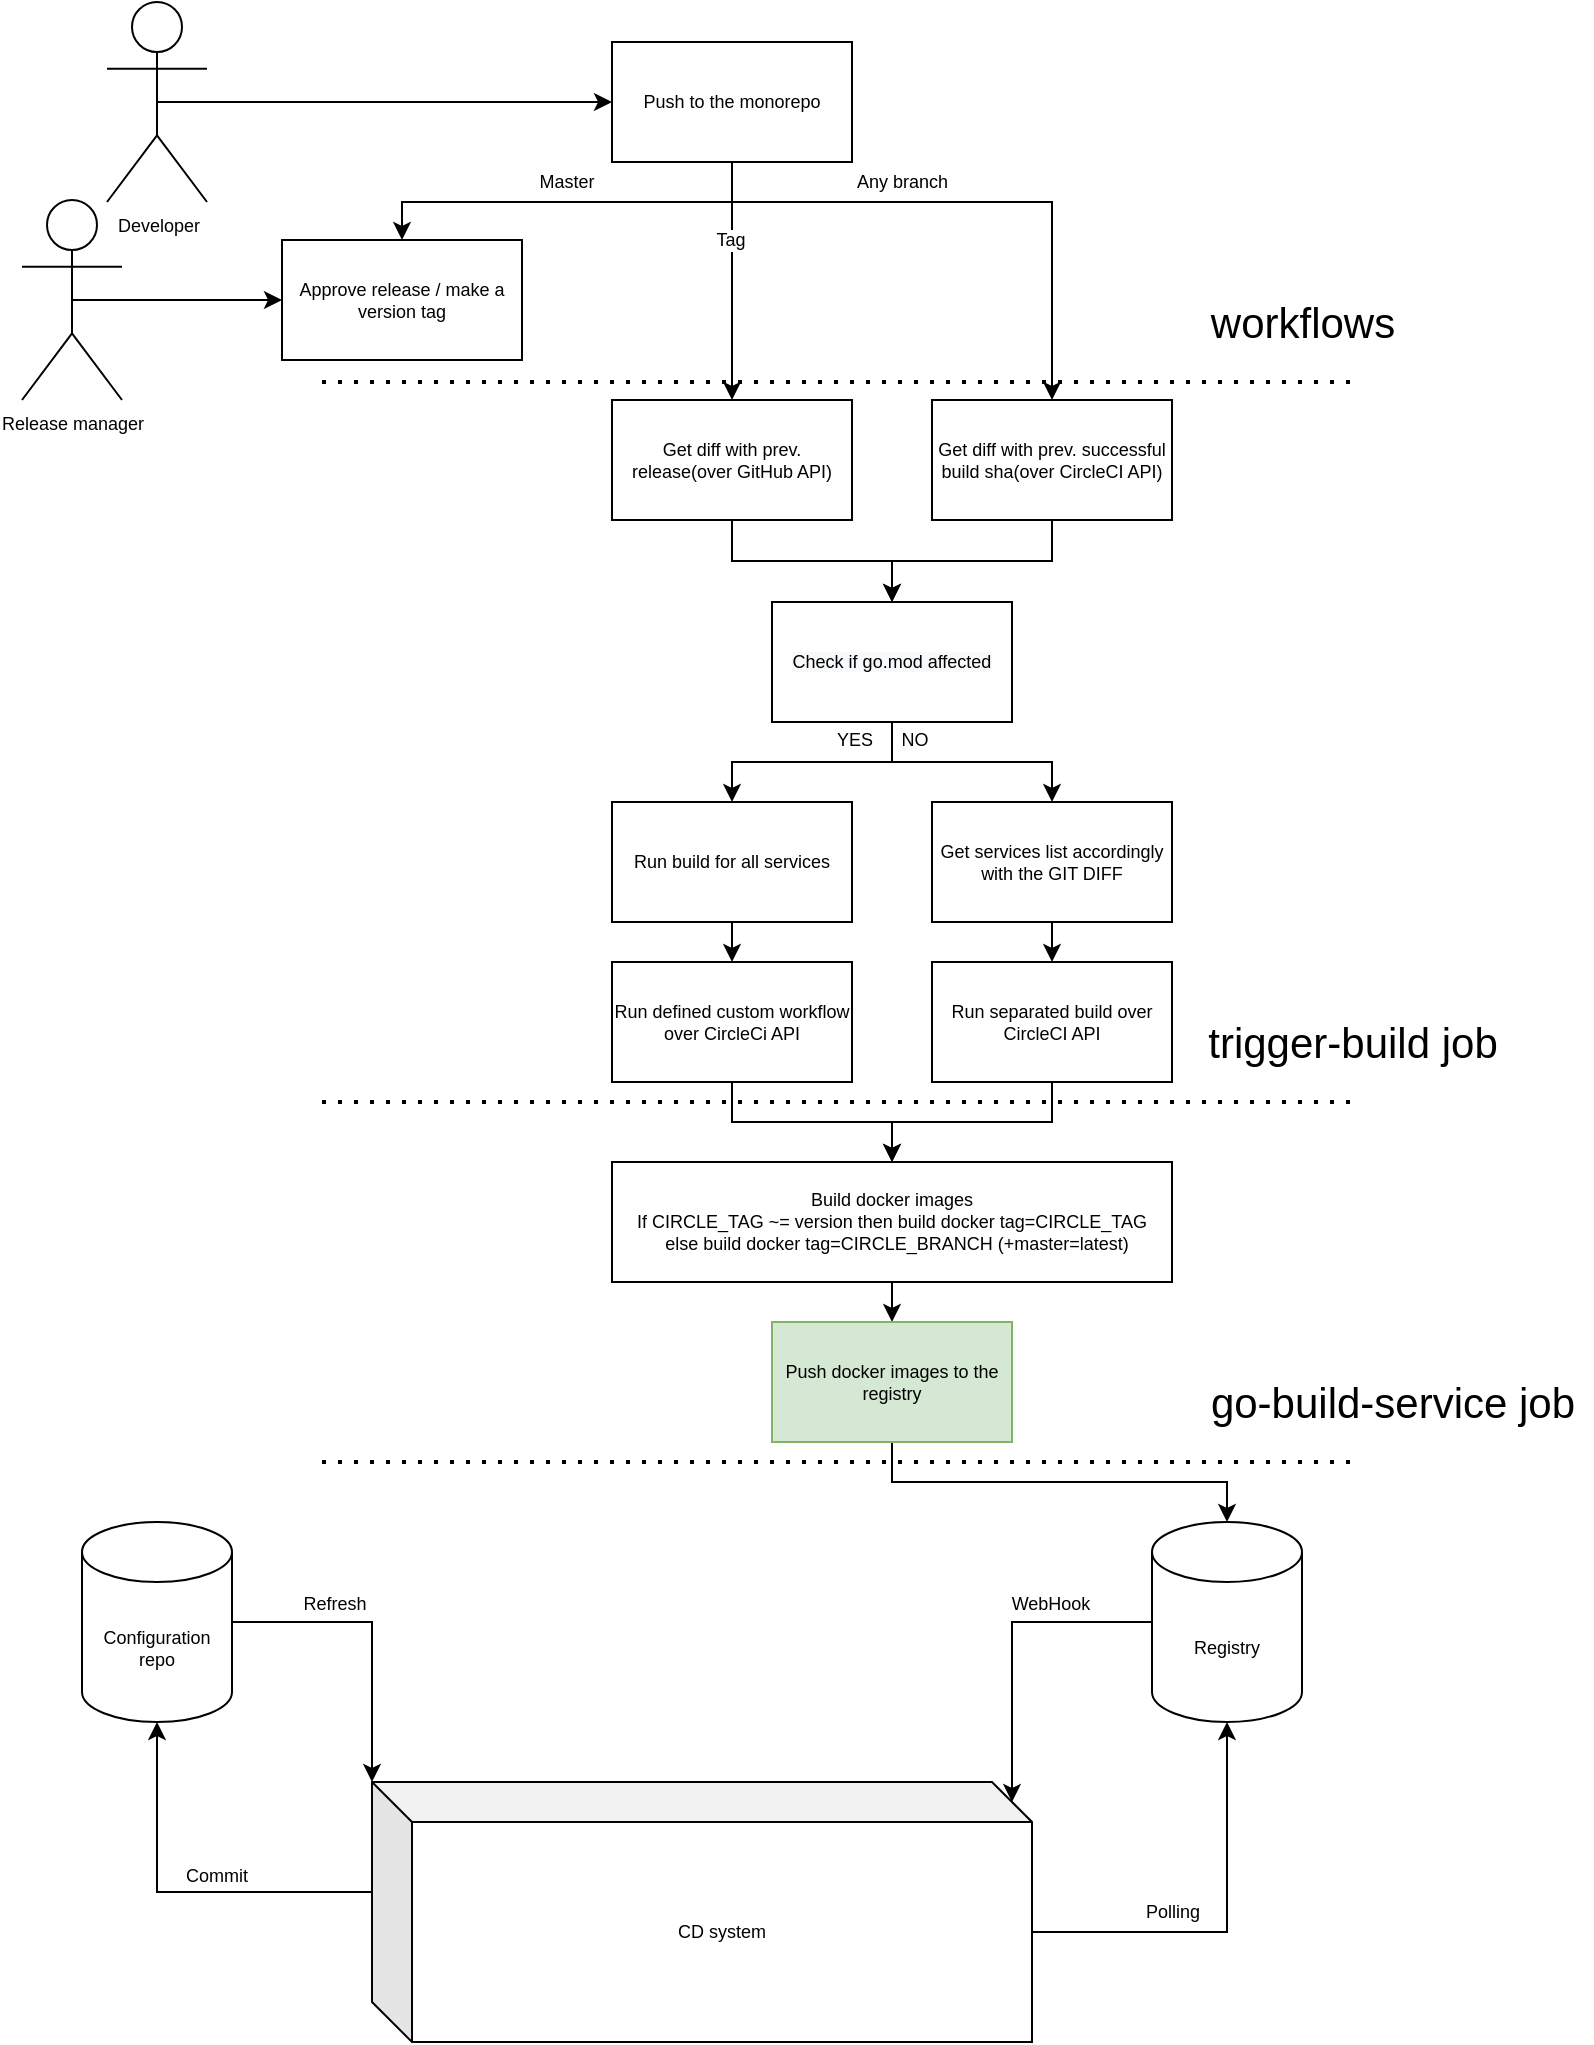 <mxfile version="14.9.2" type="github">
  <diagram id="GT1y-rc0Hk91Yud6sWGL" name="Page-1">
    <mxGraphModel dx="1033" dy="626" grid="1" gridSize="10" guides="1" tooltips="1" connect="1" arrows="1" fold="1" page="1" pageScale="1" pageWidth="827" pageHeight="1169" math="0" shadow="0">
      <root>
        <mxCell id="0" />
        <mxCell id="1" parent="0" />
        <mxCell id="LfqFqU7JRUhcmkoWJi2--16" style="edgeStyle=orthogonalEdgeStyle;rounded=0;orthogonalLoop=1;jettySize=auto;html=1;exitX=0.5;exitY=1;exitDx=0;exitDy=0;entryX=0.5;entryY=0;entryDx=0;entryDy=0;fontSize=9;" edge="1" parent="1" source="xVTkL853BXkWZyznKZ-w-4" target="5vuApOfT_cjBhhZYTmAU-14">
          <mxGeometry relative="1" as="geometry" />
        </mxCell>
        <mxCell id="LfqFqU7JRUhcmkoWJi2--17" style="edgeStyle=orthogonalEdgeStyle;rounded=0;orthogonalLoop=1;jettySize=auto;html=1;exitX=0.5;exitY=1;exitDx=0;exitDy=0;entryX=0.5;entryY=0;entryDx=0;entryDy=0;fontSize=9;" edge="1" parent="1" source="xVTkL853BXkWZyznKZ-w-4" target="5vuApOfT_cjBhhZYTmAU-8">
          <mxGeometry relative="1" as="geometry" />
        </mxCell>
        <mxCell id="xVTkL853BXkWZyznKZ-w-4" value="&lt;span style=&quot;color: rgb(0 , 0 , 0) ; font-family: &amp;#34;helvetica&amp;#34; ; font-size: 9px ; font-style: normal ; font-weight: 400 ; letter-spacing: normal ; text-align: center ; text-indent: 0px ; text-transform: none ; word-spacing: 0px ; background-color: rgb(248 , 249 , 250) ; display: inline ; float: none&quot;&gt;Check if go.mod affected&lt;/span&gt;" style="rounded=0;whiteSpace=wrap;html=1;fontSize=9;" parent="1" vertex="1">
          <mxGeometry x="395" y="320" width="120" height="60" as="geometry" />
        </mxCell>
        <mxCell id="LfqFqU7JRUhcmkoWJi2--33" style="edgeStyle=orthogonalEdgeStyle;rounded=0;orthogonalLoop=1;jettySize=auto;html=1;exitX=0.5;exitY=1;exitDx=0;exitDy=0;entryX=0.5;entryY=0;entryDx=0;entryDy=0;fontSize=9;" edge="1" parent="1" source="5vuApOfT_cjBhhZYTmAU-4" target="5vuApOfT_cjBhhZYTmAU-20">
          <mxGeometry relative="1" as="geometry" />
        </mxCell>
        <mxCell id="5vuApOfT_cjBhhZYTmAU-4" value="Run defined custom workflow over CircleCi API" style="rounded=0;whiteSpace=wrap;html=1;fontSize=9;" parent="1" vertex="1">
          <mxGeometry x="315" y="500" width="120" height="60" as="geometry" />
        </mxCell>
        <mxCell id="LfqFqU7JRUhcmkoWJi2--34" style="edgeStyle=orthogonalEdgeStyle;rounded=0;orthogonalLoop=1;jettySize=auto;html=1;exitX=0.5;exitY=1;exitDx=0;exitDy=0;entryX=0.5;entryY=0;entryDx=0;entryDy=0;fontSize=9;" edge="1" parent="1" source="5vuApOfT_cjBhhZYTmAU-6" target="5vuApOfT_cjBhhZYTmAU-20">
          <mxGeometry relative="1" as="geometry" />
        </mxCell>
        <mxCell id="5vuApOfT_cjBhhZYTmAU-6" value="Run separated build over CircleCI API" style="rounded=0;whiteSpace=wrap;html=1;fontSize=9;" parent="1" vertex="1">
          <mxGeometry x="475" y="500" width="120" height="60" as="geometry" />
        </mxCell>
        <mxCell id="LfqFqU7JRUhcmkoWJi2--19" style="edgeStyle=orthogonalEdgeStyle;rounded=0;orthogonalLoop=1;jettySize=auto;html=1;exitX=0.5;exitY=1;exitDx=0;exitDy=0;entryX=0.5;entryY=0;entryDx=0;entryDy=0;fontSize=9;" edge="1" parent="1" source="5vuApOfT_cjBhhZYTmAU-8" target="5vuApOfT_cjBhhZYTmAU-6">
          <mxGeometry relative="1" as="geometry" />
        </mxCell>
        <mxCell id="5vuApOfT_cjBhhZYTmAU-8" value="Get services list accordingly with the GIT DIFF" style="rounded=0;whiteSpace=wrap;html=1;fontSize=9;" parent="1" vertex="1">
          <mxGeometry x="475" y="420" width="120" height="60" as="geometry" />
        </mxCell>
        <mxCell id="5vuApOfT_cjBhhZYTmAU-12" value="NO" style="edgeLabel;html=1;align=center;verticalAlign=middle;resizable=0;points=[];fontSize=9;" parent="1" vertex="1" connectable="0">
          <mxGeometry x="475" y="390" as="geometry">
            <mxPoint x="-9" y="-1" as="offset" />
          </mxGeometry>
        </mxCell>
        <mxCell id="LfqFqU7JRUhcmkoWJi2--18" style="edgeStyle=orthogonalEdgeStyle;rounded=0;orthogonalLoop=1;jettySize=auto;html=1;exitX=0.5;exitY=1;exitDx=0;exitDy=0;entryX=0.5;entryY=0;entryDx=0;entryDy=0;fontSize=9;" edge="1" parent="1" source="5vuApOfT_cjBhhZYTmAU-14" target="5vuApOfT_cjBhhZYTmAU-4">
          <mxGeometry relative="1" as="geometry" />
        </mxCell>
        <mxCell id="5vuApOfT_cjBhhZYTmAU-14" value="Run build for all services" style="rounded=0;whiteSpace=wrap;html=1;fontSize=9;" parent="1" vertex="1">
          <mxGeometry x="315" y="420" width="120" height="60" as="geometry" />
        </mxCell>
        <mxCell id="5vuApOfT_cjBhhZYTmAU-18" value="YES" style="edgeLabel;html=1;align=center;verticalAlign=middle;resizable=0;points=[];fontSize=9;" parent="1" vertex="1" connectable="0">
          <mxGeometry x="445" y="390" as="geometry">
            <mxPoint x="-9" y="-1" as="offset" />
          </mxGeometry>
        </mxCell>
        <mxCell id="5vuApOfT_cjBhhZYTmAU-45" style="edgeStyle=orthogonalEdgeStyle;rounded=0;orthogonalLoop=1;jettySize=auto;html=1;exitX=0.5;exitY=1;exitDx=0;exitDy=0;entryX=0.5;entryY=0;entryDx=0;entryDy=0;fontSize=9;" parent="1" source="5vuApOfT_cjBhhZYTmAU-20" target="5vuApOfT_cjBhhZYTmAU-31" edge="1">
          <mxGeometry relative="1" as="geometry" />
        </mxCell>
        <mxCell id="5vuApOfT_cjBhhZYTmAU-20" value="Build docker images&lt;br&gt;If CIRCLE_TAG ~= version then build docker tag=CIRCLE_TAG&lt;br&gt;&amp;nbsp; else build docker tag=CIRCLE_BRANCH (+master=latest)" style="rounded=0;whiteSpace=wrap;html=1;fontSize=9;" parent="1" vertex="1">
          <mxGeometry x="315" y="600" width="280" height="60" as="geometry" />
        </mxCell>
        <mxCell id="LfqFqU7JRUhcmkoWJi2--24" style="edgeStyle=orthogonalEdgeStyle;rounded=0;orthogonalLoop=1;jettySize=auto;html=1;exitX=0.5;exitY=1;exitDx=0;exitDy=0;entryX=0.5;entryY=0;entryDx=0;entryDy=0;entryPerimeter=0;fontSize=9;" edge="1" parent="1" source="5vuApOfT_cjBhhZYTmAU-31" target="5vuApOfT_cjBhhZYTmAU-44">
          <mxGeometry relative="1" as="geometry" />
        </mxCell>
        <mxCell id="5vuApOfT_cjBhhZYTmAU-31" value="Push docker images to the registry" style="rounded=0;whiteSpace=wrap;html=1;fontSize=9;fillColor=#d5e8d4;strokeColor=#82b366;" parent="1" vertex="1">
          <mxGeometry x="395" y="680" width="120" height="60" as="geometry" />
        </mxCell>
        <mxCell id="5vuApOfT_cjBhhZYTmAU-38" style="edgeStyle=orthogonalEdgeStyle;rounded=0;orthogonalLoop=1;jettySize=auto;html=1;exitX=0.5;exitY=0.5;exitDx=0;exitDy=0;exitPerimeter=0;fontSize=15;" parent="1" source="5vuApOfT_cjBhhZYTmAU-33" target="5vuApOfT_cjBhhZYTmAU-37" edge="1">
          <mxGeometry relative="1" as="geometry" />
        </mxCell>
        <mxCell id="5vuApOfT_cjBhhZYTmAU-33" value="Developer&lt;br&gt;" style="shape=umlActor;verticalLabelPosition=bottom;verticalAlign=top;html=1;outlineConnect=0;fontSize=9;" parent="1" vertex="1">
          <mxGeometry x="62.5" y="20" width="50" height="100" as="geometry" />
        </mxCell>
        <mxCell id="LfqFqU7JRUhcmkoWJi2--12" style="edgeStyle=orthogonalEdgeStyle;rounded=0;orthogonalLoop=1;jettySize=auto;html=1;exitX=0.5;exitY=1;exitDx=0;exitDy=0;entryX=0.5;entryY=0;entryDx=0;entryDy=0;fontSize=9;" edge="1" parent="1" source="5vuApOfT_cjBhhZYTmAU-37" target="LfqFqU7JRUhcmkoWJi2--7">
          <mxGeometry relative="1" as="geometry">
            <Array as="points">
              <mxPoint x="375" y="120" />
              <mxPoint x="210" y="120" />
            </Array>
          </mxGeometry>
        </mxCell>
        <mxCell id="LfqFqU7JRUhcmkoWJi2--43" value="Master" style="edgeLabel;html=1;align=center;verticalAlign=middle;resizable=0;points=[];fontSize=9;" vertex="1" connectable="0" parent="LfqFqU7JRUhcmkoWJi2--12">
          <mxGeometry x="0.226" y="-3" relative="1" as="geometry">
            <mxPoint x="22" y="-7" as="offset" />
          </mxGeometry>
        </mxCell>
        <mxCell id="LfqFqU7JRUhcmkoWJi2--13" style="edgeStyle=orthogonalEdgeStyle;rounded=0;orthogonalLoop=1;jettySize=auto;html=1;exitX=0.5;exitY=1;exitDx=0;exitDy=0;entryX=0.5;entryY=0;entryDx=0;entryDy=0;fontSize=9;" edge="1" parent="1" source="5vuApOfT_cjBhhZYTmAU-37" target="LfqFqU7JRUhcmkoWJi2--8">
          <mxGeometry relative="1" as="geometry">
            <Array as="points">
              <mxPoint x="375" y="120" />
              <mxPoint x="535" y="120" />
            </Array>
          </mxGeometry>
        </mxCell>
        <mxCell id="LfqFqU7JRUhcmkoWJi2--44" value="Any branch&amp;nbsp;" style="edgeLabel;html=1;align=center;verticalAlign=middle;resizable=0;points=[];fontSize=9;" vertex="1" connectable="0" parent="LfqFqU7JRUhcmkoWJi2--13">
          <mxGeometry x="-0.552" y="3" relative="1" as="geometry">
            <mxPoint x="43" y="-7" as="offset" />
          </mxGeometry>
        </mxCell>
        <mxCell id="LfqFqU7JRUhcmkoWJi2--50" style="edgeStyle=orthogonalEdgeStyle;rounded=0;orthogonalLoop=1;jettySize=auto;html=1;exitX=0.5;exitY=1;exitDx=0;exitDy=0;entryX=0.5;entryY=0;entryDx=0;entryDy=0;fontSize=9;" edge="1" parent="1" source="5vuApOfT_cjBhhZYTmAU-37" target="LfqFqU7JRUhcmkoWJi2--41">
          <mxGeometry relative="1" as="geometry" />
        </mxCell>
        <mxCell id="LfqFqU7JRUhcmkoWJi2--51" value="Tag" style="edgeLabel;html=1;align=center;verticalAlign=middle;resizable=0;points=[];fontSize=9;" vertex="1" connectable="0" parent="LfqFqU7JRUhcmkoWJi2--50">
          <mxGeometry x="0.374" y="-2" relative="1" as="geometry">
            <mxPoint x="1" y="-43" as="offset" />
          </mxGeometry>
        </mxCell>
        <mxCell id="5vuApOfT_cjBhhZYTmAU-37" value="Push to the monorepo" style="rounded=0;whiteSpace=wrap;html=1;fontSize=9;" parent="1" vertex="1">
          <mxGeometry x="315" y="40" width="120" height="60" as="geometry" />
        </mxCell>
        <mxCell id="5vuApOfT_cjBhhZYTmAU-47" style="edgeStyle=orthogonalEdgeStyle;rounded=0;orthogonalLoop=1;jettySize=auto;html=1;exitX=0;exitY=0;exitDx=330;exitDy=75;exitPerimeter=0;entryX=0.5;entryY=1;entryDx=0;entryDy=0;entryPerimeter=0;fontSize=9;" parent="1" source="5vuApOfT_cjBhhZYTmAU-43" target="5vuApOfT_cjBhhZYTmAU-44" edge="1">
          <mxGeometry relative="1" as="geometry" />
        </mxCell>
        <mxCell id="5vuApOfT_cjBhhZYTmAU-50" value="Polling" style="edgeLabel;html=1;align=center;verticalAlign=middle;resizable=0;points=[];fontSize=9;" parent="5vuApOfT_cjBhhZYTmAU-47" vertex="1" connectable="0">
          <mxGeometry x="-0.231" y="-1" relative="1" as="geometry">
            <mxPoint x="-8" y="-11" as="offset" />
          </mxGeometry>
        </mxCell>
        <mxCell id="LfqFqU7JRUhcmkoWJi2--38" style="edgeStyle=orthogonalEdgeStyle;rounded=0;orthogonalLoop=1;jettySize=auto;html=1;exitX=0;exitY=0;exitDx=0;exitDy=55;exitPerimeter=0;entryX=0.5;entryY=1;entryDx=0;entryDy=0;entryPerimeter=0;fontSize=9;" edge="1" parent="1" source="5vuApOfT_cjBhhZYTmAU-43" target="LfqFqU7JRUhcmkoWJi2--36">
          <mxGeometry relative="1" as="geometry" />
        </mxCell>
        <mxCell id="LfqFqU7JRUhcmkoWJi2--39" value="Commit" style="edgeLabel;html=1;align=center;verticalAlign=middle;resizable=0;points=[];fontSize=9;" vertex="1" connectable="0" parent="LfqFqU7JRUhcmkoWJi2--38">
          <mxGeometry x="-0.152" y="-1" relative="1" as="geometry">
            <mxPoint x="3" y="-7" as="offset" />
          </mxGeometry>
        </mxCell>
        <mxCell id="5vuApOfT_cjBhhZYTmAU-43" value="CD system" style="shape=cube;whiteSpace=wrap;html=1;boundedLbl=1;backgroundOutline=1;darkOpacity=0.05;darkOpacity2=0.1;fontSize=9;" parent="1" vertex="1">
          <mxGeometry x="195" y="910" width="330" height="130" as="geometry" />
        </mxCell>
        <mxCell id="5vuApOfT_cjBhhZYTmAU-48" style="edgeStyle=orthogonalEdgeStyle;rounded=0;orthogonalLoop=1;jettySize=auto;html=1;exitX=0;exitY=0.5;exitDx=0;exitDy=0;exitPerimeter=0;fontSize=9;entryX=0;entryY=0;entryDx=320;entryDy=10;entryPerimeter=0;" parent="1" source="5vuApOfT_cjBhhZYTmAU-44" target="5vuApOfT_cjBhhZYTmAU-43" edge="1">
          <mxGeometry relative="1" as="geometry">
            <mxPoint x="597.5" y="932.727" as="targetPoint" />
          </mxGeometry>
        </mxCell>
        <mxCell id="5vuApOfT_cjBhhZYTmAU-49" value="WebHook" style="edgeLabel;html=1;align=center;verticalAlign=middle;resizable=0;points=[];fontSize=9;" parent="5vuApOfT_cjBhhZYTmAU-48" vertex="1" connectable="0">
          <mxGeometry x="0.0" y="-4" relative="1" as="geometry">
            <mxPoint x="23" y="-19" as="offset" />
          </mxGeometry>
        </mxCell>
        <mxCell id="5vuApOfT_cjBhhZYTmAU-44" value="Registry" style="shape=cylinder3;whiteSpace=wrap;html=1;boundedLbl=1;backgroundOutline=1;size=15;fontSize=9;" parent="1" vertex="1">
          <mxGeometry x="585" y="780" width="75" height="100" as="geometry" />
        </mxCell>
        <mxCell id="LfqFqU7JRUhcmkoWJi2--7" value="Approve release / make a version tag" style="rounded=0;whiteSpace=wrap;html=1;fontSize=9;" vertex="1" parent="1">
          <mxGeometry x="150" y="139" width="120" height="60" as="geometry" />
        </mxCell>
        <mxCell id="LfqFqU7JRUhcmkoWJi2--15" style="edgeStyle=orthogonalEdgeStyle;rounded=0;orthogonalLoop=1;jettySize=auto;html=1;exitX=0.5;exitY=1;exitDx=0;exitDy=0;entryX=0.5;entryY=0;entryDx=0;entryDy=0;fontSize=9;" edge="1" parent="1" source="LfqFqU7JRUhcmkoWJi2--8" target="xVTkL853BXkWZyznKZ-w-4">
          <mxGeometry relative="1" as="geometry" />
        </mxCell>
        <mxCell id="LfqFqU7JRUhcmkoWJi2--8" value="Get diff with prev. successful build sha(over CircleCI API)" style="rounded=0;whiteSpace=wrap;html=1;fontSize=9;" vertex="1" parent="1">
          <mxGeometry x="475" y="219" width="120" height="60" as="geometry" />
        </mxCell>
        <mxCell id="LfqFqU7JRUhcmkoWJi2--32" style="edgeStyle=orthogonalEdgeStyle;rounded=0;orthogonalLoop=1;jettySize=auto;html=1;exitX=0.5;exitY=0.5;exitDx=0;exitDy=0;exitPerimeter=0;entryX=0;entryY=0.5;entryDx=0;entryDy=0;fontSize=9;" edge="1" parent="1" source="LfqFqU7JRUhcmkoWJi2--27" target="LfqFqU7JRUhcmkoWJi2--7">
          <mxGeometry relative="1" as="geometry" />
        </mxCell>
        <mxCell id="LfqFqU7JRUhcmkoWJi2--27" value="Release manager" style="shape=umlActor;verticalLabelPosition=bottom;verticalAlign=top;html=1;outlineConnect=0;fontSize=9;" vertex="1" parent="1">
          <mxGeometry x="20" y="119" width="50" height="100" as="geometry" />
        </mxCell>
        <mxCell id="LfqFqU7JRUhcmkoWJi2--37" style="edgeStyle=orthogonalEdgeStyle;rounded=0;orthogonalLoop=1;jettySize=auto;html=1;exitX=1;exitY=0.5;exitDx=0;exitDy=0;exitPerimeter=0;entryX=0;entryY=0;entryDx=0;entryDy=0;entryPerimeter=0;fontSize=9;" edge="1" parent="1" source="LfqFqU7JRUhcmkoWJi2--36" target="5vuApOfT_cjBhhZYTmAU-43">
          <mxGeometry relative="1" as="geometry" />
        </mxCell>
        <mxCell id="LfqFqU7JRUhcmkoWJi2--40" value="Refresh" style="edgeLabel;html=1;align=center;verticalAlign=middle;resizable=0;points=[];fontSize=9;" vertex="1" connectable="0" parent="LfqFqU7JRUhcmkoWJi2--37">
          <mxGeometry x="-0.582" y="-1" relative="1" as="geometry">
            <mxPoint x="19" y="-10" as="offset" />
          </mxGeometry>
        </mxCell>
        <mxCell id="LfqFqU7JRUhcmkoWJi2--36" value="Configuration repo" style="shape=cylinder3;whiteSpace=wrap;html=1;boundedLbl=1;backgroundOutline=1;size=15;fontSize=9;" vertex="1" parent="1">
          <mxGeometry x="50" y="780" width="75" height="100" as="geometry" />
        </mxCell>
        <mxCell id="LfqFqU7JRUhcmkoWJi2--52" style="edgeStyle=orthogonalEdgeStyle;rounded=0;orthogonalLoop=1;jettySize=auto;html=1;exitX=0.5;exitY=1;exitDx=0;exitDy=0;entryX=0.5;entryY=0;entryDx=0;entryDy=0;fontSize=9;" edge="1" parent="1" source="LfqFqU7JRUhcmkoWJi2--41" target="xVTkL853BXkWZyznKZ-w-4">
          <mxGeometry relative="1" as="geometry" />
        </mxCell>
        <mxCell id="LfqFqU7JRUhcmkoWJi2--41" value="Get diff with prev. release(over GitHub API)" style="rounded=0;whiteSpace=wrap;html=1;fontSize=9;" vertex="1" parent="1">
          <mxGeometry x="315" y="219" width="120" height="60" as="geometry" />
        </mxCell>
        <mxCell id="LfqFqU7JRUhcmkoWJi2--53" value="" style="endArrow=none;dashed=1;html=1;dashPattern=1 3;strokeWidth=2;fontSize=9;" edge="1" parent="1">
          <mxGeometry width="50" height="50" relative="1" as="geometry">
            <mxPoint x="170" y="210" as="sourcePoint" />
            <mxPoint x="690" y="210" as="targetPoint" />
          </mxGeometry>
        </mxCell>
        <mxCell id="LfqFqU7JRUhcmkoWJi2--54" value="" style="endArrow=none;dashed=1;html=1;dashPattern=1 3;strokeWidth=2;fontSize=9;" edge="1" parent="1">
          <mxGeometry width="50" height="50" relative="1" as="geometry">
            <mxPoint x="170" y="570" as="sourcePoint" />
            <mxPoint x="690" y="570" as="targetPoint" />
          </mxGeometry>
        </mxCell>
        <mxCell id="LfqFqU7JRUhcmkoWJi2--55" value="" style="endArrow=none;dashed=1;html=1;dashPattern=1 3;strokeWidth=2;fontSize=9;" edge="1" parent="1">
          <mxGeometry width="50" height="50" relative="1" as="geometry">
            <mxPoint x="170" y="750" as="sourcePoint" />
            <mxPoint x="690" y="750" as="targetPoint" />
          </mxGeometry>
        </mxCell>
        <mxCell id="LfqFqU7JRUhcmkoWJi2--56" value="&lt;font style=&quot;font-size: 21px&quot;&gt;workflows&lt;/font&gt;" style="text;html=1;align=center;verticalAlign=middle;resizable=0;points=[];autosize=1;strokeColor=none;fontSize=9;" vertex="1" parent="1">
          <mxGeometry x="605" y="170" width="110" height="20" as="geometry" />
        </mxCell>
        <mxCell id="LfqFqU7JRUhcmkoWJi2--57" value="&lt;span style=&quot;font-size: 21px&quot;&gt;trigger-build job&lt;/span&gt;" style="text;html=1;align=center;verticalAlign=middle;resizable=0;points=[];autosize=1;strokeColor=none;fontSize=9;" vertex="1" parent="1">
          <mxGeometry x="605" y="530" width="160" height="20" as="geometry" />
        </mxCell>
        <mxCell id="LfqFqU7JRUhcmkoWJi2--58" value="&lt;span style=&quot;font-size: 21px&quot;&gt;go-build-service job&lt;/span&gt;" style="text;html=1;align=center;verticalAlign=middle;resizable=0;points=[];autosize=1;strokeColor=none;fontSize=9;" vertex="1" parent="1">
          <mxGeometry x="605" y="710" width="200" height="20" as="geometry" />
        </mxCell>
      </root>
    </mxGraphModel>
  </diagram>
</mxfile>
